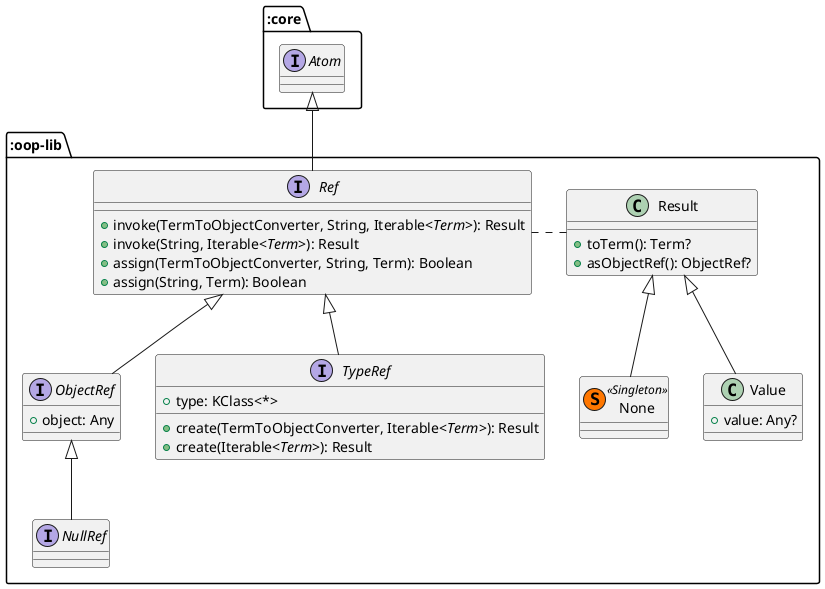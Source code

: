 @startuml
package :core {
    interface Atom
}

package :oop-lib {
    interface Ref {
        + invoke(TermToObjectConverter, String, Iterable<//Term//>): Result
        + invoke(String, Iterable<//Term//>): Result
        + assign(TermToObjectConverter, String, Term): Boolean
        + assign(String, Term): Boolean
    }
    interface ObjectRef {
        + object: Any
    }
    interface TypeRef {
        + type: KClass<*>
        + create(TermToObjectConverter, Iterable<//Term//>): Result
        + create(Iterable<//Term//>): Result
    }

    interface NullRef

    Ref <|-- ObjectRef
    Ref <|-- TypeRef
    ObjectRef <|-- NullRef

    class Result {
        + toTerm(): Term?
        + asObjectRef(): ObjectRef?
    }

    class None << (S,#FF7700) Singleton >>

    class Value {
        + value: Any?
    }

    Ref .right. Result

    Result <|-- None
    Result <|-- Value
}

Atom <|-- Ref
@enduml